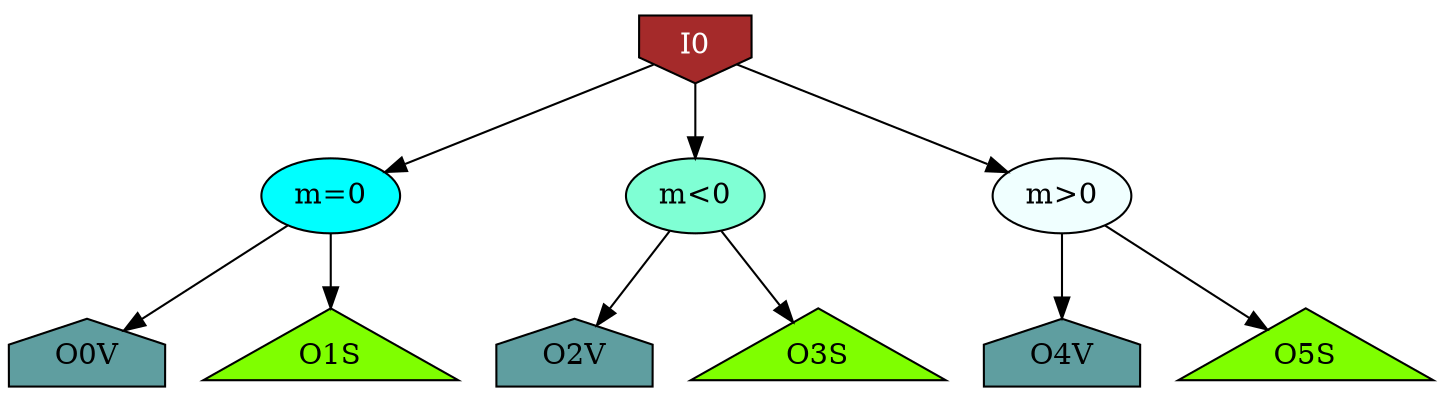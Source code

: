 digraph {
	0 [label="m=0" fillcolor=aqua fontcolor=black style=filled]
	1 [label="m<0" fillcolor=aquamarine fontcolor=black style=filled]
	2 [label="m>0" fillcolor=azure fontcolor=black style=filled]
	In0 [label=I0 fillcolor=brown fontcolor=white shape=invhouse style=filled]
	In0 -> 0
	In0 -> 1
	In0 -> 2
	Out0 [label=O0V fillcolor=cadetblue fontcolor=black shape=house style=filled]
	Out1 [label=O1S fillcolor=chartreuse fontcolor=black shape=triangle style=filled]
	Out2 [label=O2V fillcolor=cadetblue fontcolor=black shape=house style=filled]
	Out3 [label=O3S fillcolor=chartreuse fontcolor=black shape=triangle style=filled]
	Out4 [label=O4V fillcolor=cadetblue fontcolor=black shape=house style=filled]
	Out5 [label=O5S fillcolor=chartreuse fontcolor=black shape=triangle style=filled]
	0 -> Out0
	0 -> Out1
	1 -> Out2
	1 -> Out3
	2 -> Out4
	2 -> Out5
}
